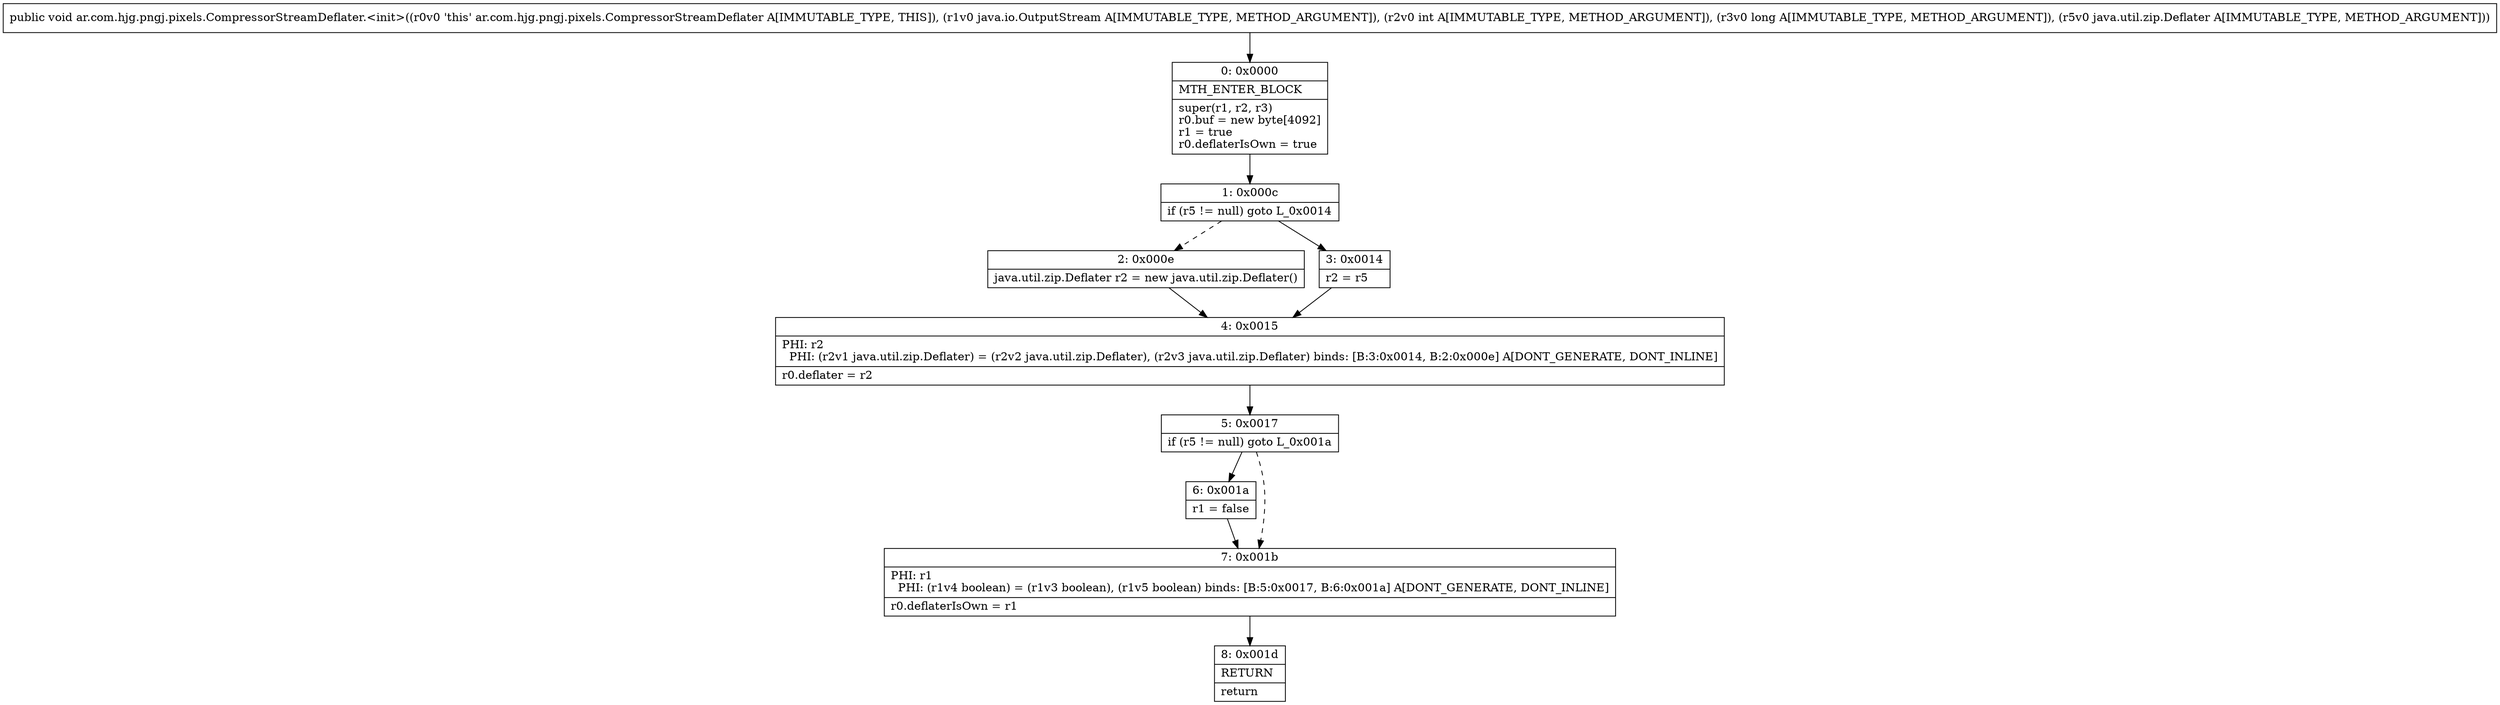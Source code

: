 digraph "CFG forar.com.hjg.pngj.pixels.CompressorStreamDeflater.\<init\>(Ljava\/io\/OutputStream;IJLjava\/util\/zip\/Deflater;)V" {
Node_0 [shape=record,label="{0\:\ 0x0000|MTH_ENTER_BLOCK\l|super(r1, r2, r3)\lr0.buf = new byte[4092]\lr1 = true\lr0.deflaterIsOwn = true\l}"];
Node_1 [shape=record,label="{1\:\ 0x000c|if (r5 != null) goto L_0x0014\l}"];
Node_2 [shape=record,label="{2\:\ 0x000e|java.util.zip.Deflater r2 = new java.util.zip.Deflater()\l}"];
Node_3 [shape=record,label="{3\:\ 0x0014|r2 = r5\l}"];
Node_4 [shape=record,label="{4\:\ 0x0015|PHI: r2 \l  PHI: (r2v1 java.util.zip.Deflater) = (r2v2 java.util.zip.Deflater), (r2v3 java.util.zip.Deflater) binds: [B:3:0x0014, B:2:0x000e] A[DONT_GENERATE, DONT_INLINE]\l|r0.deflater = r2\l}"];
Node_5 [shape=record,label="{5\:\ 0x0017|if (r5 != null) goto L_0x001a\l}"];
Node_6 [shape=record,label="{6\:\ 0x001a|r1 = false\l}"];
Node_7 [shape=record,label="{7\:\ 0x001b|PHI: r1 \l  PHI: (r1v4 boolean) = (r1v3 boolean), (r1v5 boolean) binds: [B:5:0x0017, B:6:0x001a] A[DONT_GENERATE, DONT_INLINE]\l|r0.deflaterIsOwn = r1\l}"];
Node_8 [shape=record,label="{8\:\ 0x001d|RETURN\l|return\l}"];
MethodNode[shape=record,label="{public void ar.com.hjg.pngj.pixels.CompressorStreamDeflater.\<init\>((r0v0 'this' ar.com.hjg.pngj.pixels.CompressorStreamDeflater A[IMMUTABLE_TYPE, THIS]), (r1v0 java.io.OutputStream A[IMMUTABLE_TYPE, METHOD_ARGUMENT]), (r2v0 int A[IMMUTABLE_TYPE, METHOD_ARGUMENT]), (r3v0 long A[IMMUTABLE_TYPE, METHOD_ARGUMENT]), (r5v0 java.util.zip.Deflater A[IMMUTABLE_TYPE, METHOD_ARGUMENT])) }"];
MethodNode -> Node_0;
Node_0 -> Node_1;
Node_1 -> Node_2[style=dashed];
Node_1 -> Node_3;
Node_2 -> Node_4;
Node_3 -> Node_4;
Node_4 -> Node_5;
Node_5 -> Node_6;
Node_5 -> Node_7[style=dashed];
Node_6 -> Node_7;
Node_7 -> Node_8;
}

